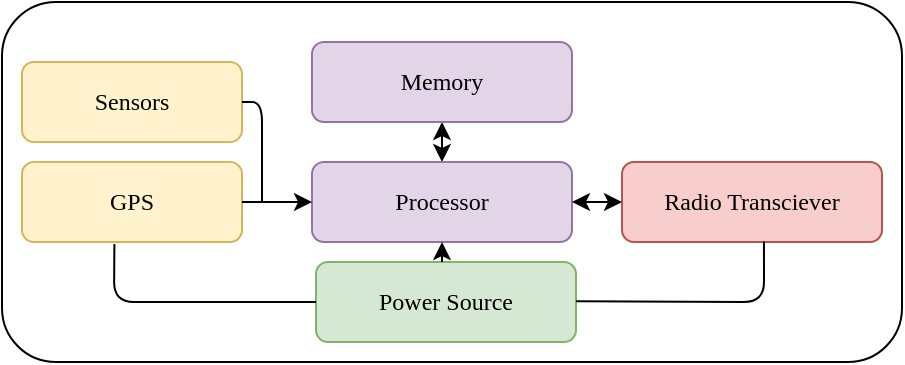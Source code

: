 <mxfile version="13.6.6" type="github">
  <diagram id="TLkPJLO_rXAb08wiplHC" name="Page-1">
    <mxGraphModel dx="599" dy="330" grid="1" gridSize="10" guides="1" tooltips="1" connect="1" arrows="1" fold="1" page="1" pageScale="1" pageWidth="850" pageHeight="1100" math="0" shadow="0">
      <root>
        <mxCell id="0" />
        <mxCell id="1" parent="0" />
        <mxCell id="Kuj8ouRovAtnDa-c6B08-2" value="" style="rounded=1;whiteSpace=wrap;html=1;fontFamily=Verdana;" vertex="1" parent="1">
          <mxGeometry x="140" y="60" width="450" height="180" as="geometry" />
        </mxCell>
        <mxCell id="1dGk-xLJa61S_E6pHA25-1" value="Sensors" style="rounded=1;whiteSpace=wrap;html=1;fillColor=#fff2cc;strokeColor=#d6b656;fontFamily=Verdana;" parent="1" vertex="1">
          <mxGeometry x="150" y="90" width="110" height="40" as="geometry" />
        </mxCell>
        <mxCell id="Kuj8ouRovAtnDa-c6B08-3" style="edgeStyle=orthogonalEdgeStyle;rounded=0;orthogonalLoop=1;jettySize=auto;html=1;exitX=0.5;exitY=0;exitDx=0;exitDy=0;entryX=0.5;entryY=1;entryDx=0;entryDy=0;fontFamily=Verdana;startArrow=classic;startFill=1;" edge="1" parent="1" source="1dGk-xLJa61S_E6pHA25-2" target="Kuj8ouRovAtnDa-c6B08-1">
          <mxGeometry relative="1" as="geometry" />
        </mxCell>
        <mxCell id="1dGk-xLJa61S_E6pHA25-2" value="Processor" style="rounded=1;whiteSpace=wrap;html=1;fillColor=#e1d5e7;strokeColor=#9673a6;fontFamily=Verdana;" parent="1" vertex="1">
          <mxGeometry x="295" y="140" width="130" height="40" as="geometry" />
        </mxCell>
        <mxCell id="1dGk-xLJa61S_E6pHA25-3" value="Radio Transciever" style="rounded=1;whiteSpace=wrap;html=1;fillColor=#f8cecc;strokeColor=#b85450;fontFamily=Verdana;" parent="1" vertex="1">
          <mxGeometry x="450" y="140" width="130" height="40" as="geometry" />
        </mxCell>
        <mxCell id="1dGk-xLJa61S_E6pHA25-4" value="Power Source" style="rounded=1;whiteSpace=wrap;html=1;fillColor=#d5e8d4;strokeColor=#82b366;fontFamily=Verdana;" parent="1" vertex="1">
          <mxGeometry x="297" y="190" width="130" height="40" as="geometry" />
        </mxCell>
        <mxCell id="1dGk-xLJa61S_E6pHA25-5" value="GPS" style="rounded=1;whiteSpace=wrap;html=1;fillColor=#fff2cc;strokeColor=#d6b656;fontFamily=Verdana;" parent="1" vertex="1">
          <mxGeometry x="150" y="140" width="110" height="40" as="geometry" />
        </mxCell>
        <mxCell id="Kuj8ouRovAtnDa-c6B08-1" value="&lt;div&gt;Memory&lt;/div&gt;" style="rounded=1;whiteSpace=wrap;html=1;fillColor=#e1d5e7;strokeColor=#9673a6;fontFamily=Verdana;" vertex="1" parent="1">
          <mxGeometry x="295" y="80" width="130" height="40" as="geometry" />
        </mxCell>
        <mxCell id="Kuj8ouRovAtnDa-c6B08-4" value="" style="endArrow=classic;startArrow=classic;html=1;fontFamily=Verdana;entryX=1;entryY=0.5;entryDx=0;entryDy=0;exitX=0;exitY=0.5;exitDx=0;exitDy=0;" edge="1" parent="1" source="1dGk-xLJa61S_E6pHA25-3" target="1dGk-xLJa61S_E6pHA25-2">
          <mxGeometry width="50" height="50" relative="1" as="geometry">
            <mxPoint x="400" y="270" as="sourcePoint" />
            <mxPoint x="450" y="220" as="targetPoint" />
          </mxGeometry>
        </mxCell>
        <mxCell id="Kuj8ouRovAtnDa-c6B08-6" value="" style="endArrow=classic;html=1;fontFamily=Verdana;exitX=1;exitY=0.5;exitDx=0;exitDy=0;entryX=0;entryY=0.5;entryDx=0;entryDy=0;" edge="1" parent="1" source="1dGk-xLJa61S_E6pHA25-5" target="1dGk-xLJa61S_E6pHA25-2">
          <mxGeometry width="50" height="50" relative="1" as="geometry">
            <mxPoint x="260" y="200" as="sourcePoint" />
            <mxPoint x="310" y="150" as="targetPoint" />
          </mxGeometry>
        </mxCell>
        <mxCell id="Kuj8ouRovAtnDa-c6B08-7" value="" style="endArrow=none;html=1;fontFamily=Verdana;entryX=1;entryY=0.5;entryDx=0;entryDy=0;" edge="1" parent="1" target="1dGk-xLJa61S_E6pHA25-1">
          <mxGeometry width="50" height="50" relative="1" as="geometry">
            <mxPoint x="270" y="160" as="sourcePoint" />
            <mxPoint x="310" y="90" as="targetPoint" />
            <Array as="points">
              <mxPoint x="270" y="110" />
            </Array>
          </mxGeometry>
        </mxCell>
        <mxCell id="Kuj8ouRovAtnDa-c6B08-8" value="" style="endArrow=none;html=1;fontFamily=Verdana;exitX=0.42;exitY=1.026;exitDx=0;exitDy=0;exitPerimeter=0;entryX=0;entryY=0.5;entryDx=0;entryDy=0;" edge="1" parent="1" source="1dGk-xLJa61S_E6pHA25-5" target="1dGk-xLJa61S_E6pHA25-4">
          <mxGeometry width="50" height="50" relative="1" as="geometry">
            <mxPoint x="400" y="270" as="sourcePoint" />
            <mxPoint x="450" y="220" as="targetPoint" />
            <Array as="points">
              <mxPoint x="196" y="210" />
            </Array>
          </mxGeometry>
        </mxCell>
        <mxCell id="Kuj8ouRovAtnDa-c6B08-9" value="" style="endArrow=none;html=1;fontFamily=Verdana;exitX=0.149;exitY=0.833;exitDx=0;exitDy=0;exitPerimeter=0;entryX=0.546;entryY=0.991;entryDx=0;entryDy=0;entryPerimeter=0;" edge="1" parent="1" target="1dGk-xLJa61S_E6pHA25-3">
          <mxGeometry width="50" height="50" relative="1" as="geometry">
            <mxPoint x="427" y="209.66" as="sourcePoint" />
            <mxPoint x="513.97" y="209.72" as="targetPoint" />
            <Array as="points">
              <mxPoint x="521" y="210" />
            </Array>
          </mxGeometry>
        </mxCell>
        <mxCell id="Kuj8ouRovAtnDa-c6B08-10" value="" style="endArrow=classic;html=1;fontFamily=Verdana;entryX=0.5;entryY=1;entryDx=0;entryDy=0;" edge="1" parent="1" target="1dGk-xLJa61S_E6pHA25-2">
          <mxGeometry width="50" height="50" relative="1" as="geometry">
            <mxPoint x="360" y="190" as="sourcePoint" />
            <mxPoint x="305" y="170" as="targetPoint" />
          </mxGeometry>
        </mxCell>
      </root>
    </mxGraphModel>
  </diagram>
</mxfile>
